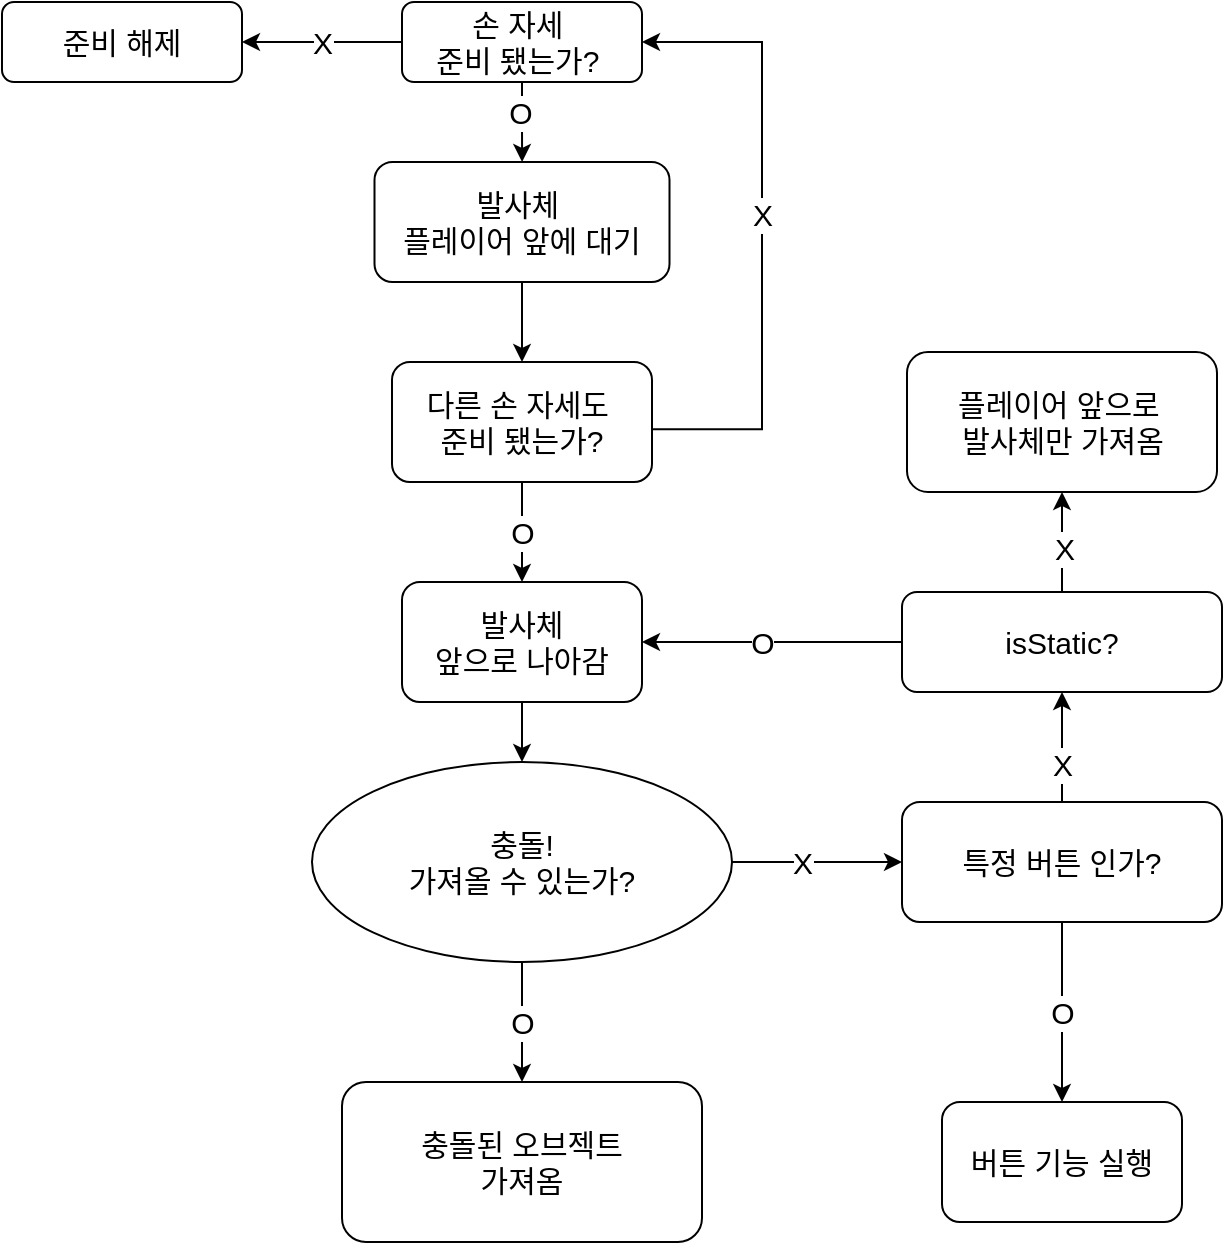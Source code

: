 <mxfile version="26.0.5">
  <diagram id="C5RBs43oDa-KdzZeNtuy" name="Page-1">
    <mxGraphModel dx="1661" dy="912" grid="1" gridSize="10" guides="1" tooltips="1" connect="1" arrows="1" fold="1" page="1" pageScale="1" pageWidth="827" pageHeight="1169" math="0" shadow="0">
      <root>
        <mxCell id="WIyWlLk6GJQsqaUBKTNV-0" />
        <mxCell id="WIyWlLk6GJQsqaUBKTNV-1" parent="WIyWlLk6GJQsqaUBKTNV-0" />
        <mxCell id="0-VIcdxlD-NJ7jsyh1mJ-48" style="edgeStyle=orthogonalEdgeStyle;rounded=0;orthogonalLoop=1;jettySize=auto;html=1;exitX=0.5;exitY=1;exitDx=0;exitDy=0;fontSize=15;" edge="1" parent="WIyWlLk6GJQsqaUBKTNV-1" source="WIyWlLk6GJQsqaUBKTNV-7" target="0-VIcdxlD-NJ7jsyh1mJ-18">
          <mxGeometry relative="1" as="geometry" />
        </mxCell>
        <mxCell id="WIyWlLk6GJQsqaUBKTNV-7" value="발사체&amp;nbsp;&lt;div&gt;플레이어 앞에 대기&lt;/div&gt;" style="rounded=1;whiteSpace=wrap;html=1;fontSize=15;glass=0;strokeWidth=1;shadow=0;" parent="WIyWlLk6GJQsqaUBKTNV-1" vertex="1">
          <mxGeometry x="246.25" y="140" width="147.5" height="60" as="geometry" />
        </mxCell>
        <mxCell id="0-VIcdxlD-NJ7jsyh1mJ-6" style="edgeStyle=orthogonalEdgeStyle;rounded=0;orthogonalLoop=1;jettySize=auto;html=1;exitX=0.5;exitY=1;exitDx=0;exitDy=0;fontSize=15;" edge="1" parent="WIyWlLk6GJQsqaUBKTNV-1" source="0-VIcdxlD-NJ7jsyh1mJ-0" target="WIyWlLk6GJQsqaUBKTNV-7">
          <mxGeometry relative="1" as="geometry">
            <mxPoint x="320" y="150" as="targetPoint" />
          </mxGeometry>
        </mxCell>
        <mxCell id="0-VIcdxlD-NJ7jsyh1mJ-27" value="&lt;span&gt;O&lt;/span&gt;" style="edgeLabel;html=1;align=center;verticalAlign=middle;resizable=0;points=[];fontSize=15;" vertex="1" connectable="0" parent="0-VIcdxlD-NJ7jsyh1mJ-6">
          <mxGeometry x="-0.24" y="-1" relative="1" as="geometry">
            <mxPoint as="offset" />
          </mxGeometry>
        </mxCell>
        <mxCell id="0-VIcdxlD-NJ7jsyh1mJ-30" value="X" style="edgeStyle=orthogonalEdgeStyle;rounded=0;orthogonalLoop=1;jettySize=auto;html=1;exitX=0;exitY=0.5;exitDx=0;exitDy=0;fontSize=15;" edge="1" parent="WIyWlLk6GJQsqaUBKTNV-1" source="0-VIcdxlD-NJ7jsyh1mJ-0" target="0-VIcdxlD-NJ7jsyh1mJ-26">
          <mxGeometry relative="1" as="geometry" />
        </mxCell>
        <mxCell id="0-VIcdxlD-NJ7jsyh1mJ-0" value="손 자세&amp;nbsp;&lt;div&gt;준비&amp;nbsp;&lt;span style=&quot;background-color: transparent; color: light-dark(rgb(0, 0, 0), rgb(255, 255, 255));&quot;&gt;됐는가?&amp;nbsp;&lt;/span&gt;&lt;/div&gt;" style="rounded=1;whiteSpace=wrap;html=1;fontSize=15;glass=0;strokeWidth=1;shadow=0;" vertex="1" parent="WIyWlLk6GJQsqaUBKTNV-1">
          <mxGeometry x="260" y="60" width="120" height="40" as="geometry" />
        </mxCell>
        <mxCell id="0-VIcdxlD-NJ7jsyh1mJ-24" value="O" style="edgeStyle=orthogonalEdgeStyle;rounded=0;orthogonalLoop=1;jettySize=auto;html=1;exitX=0.5;exitY=1;exitDx=0;exitDy=0;fontSize=15;" edge="1" parent="WIyWlLk6GJQsqaUBKTNV-1" source="0-VIcdxlD-NJ7jsyh1mJ-18" target="0-VIcdxlD-NJ7jsyh1mJ-21">
          <mxGeometry relative="1" as="geometry" />
        </mxCell>
        <mxCell id="0-VIcdxlD-NJ7jsyh1mJ-49" value="X" style="edgeStyle=orthogonalEdgeStyle;rounded=0;orthogonalLoop=1;jettySize=auto;html=1;exitX=0.994;exitY=0.56;exitDx=0;exitDy=0;entryX=1;entryY=0.5;entryDx=0;entryDy=0;fontSize=15;exitPerimeter=0;" edge="1" parent="WIyWlLk6GJQsqaUBKTNV-1" source="0-VIcdxlD-NJ7jsyh1mJ-18" target="0-VIcdxlD-NJ7jsyh1mJ-0">
          <mxGeometry x="0.055" relative="1" as="geometry">
            <mxPoint x="427.69" y="180" as="targetPoint" />
            <mxPoint x="418.94" y="280" as="sourcePoint" />
            <Array as="points">
              <mxPoint x="440" y="274" />
              <mxPoint x="440" y="80" />
            </Array>
            <mxPoint as="offset" />
          </mxGeometry>
        </mxCell>
        <mxCell id="0-VIcdxlD-NJ7jsyh1mJ-18" value="다른 손 자세도&amp;nbsp;&lt;div&gt;준비 됐는가?&lt;/div&gt;" style="rounded=1;whiteSpace=wrap;html=1;fontSize=15;glass=0;strokeWidth=1;shadow=0;" vertex="1" parent="WIyWlLk6GJQsqaUBKTNV-1">
          <mxGeometry x="255" y="240" width="130" height="60" as="geometry" />
        </mxCell>
        <mxCell id="0-VIcdxlD-NJ7jsyh1mJ-39" value="" style="edgeStyle=orthogonalEdgeStyle;rounded=0;orthogonalLoop=1;jettySize=auto;html=1;fontSize=15;" edge="1" parent="WIyWlLk6GJQsqaUBKTNV-1" source="0-VIcdxlD-NJ7jsyh1mJ-21" target="0-VIcdxlD-NJ7jsyh1mJ-38">
          <mxGeometry relative="1" as="geometry" />
        </mxCell>
        <mxCell id="0-VIcdxlD-NJ7jsyh1mJ-21" value="&lt;div&gt;발사체&lt;/div&gt;앞으로 나아감" style="rounded=1;whiteSpace=wrap;html=1;fontSize=15;glass=0;strokeWidth=1;shadow=0;" vertex="1" parent="WIyWlLk6GJQsqaUBKTNV-1">
          <mxGeometry x="260" y="350" width="120" height="60" as="geometry" />
        </mxCell>
        <mxCell id="0-VIcdxlD-NJ7jsyh1mJ-26" value="준비 해제" style="rounded=1;whiteSpace=wrap;html=1;fontSize=15;glass=0;strokeWidth=1;shadow=0;" vertex="1" parent="WIyWlLk6GJQsqaUBKTNV-1">
          <mxGeometry x="60" y="60" width="120" height="40" as="geometry" />
        </mxCell>
        <mxCell id="0-VIcdxlD-NJ7jsyh1mJ-42" value="O" style="edgeStyle=orthogonalEdgeStyle;rounded=0;orthogonalLoop=1;jettySize=auto;html=1;exitX=0.5;exitY=1;exitDx=0;exitDy=0;entryX=0.5;entryY=0;entryDx=0;entryDy=0;fontSize=15;" edge="1" parent="WIyWlLk6GJQsqaUBKTNV-1" source="0-VIcdxlD-NJ7jsyh1mJ-38" target="0-VIcdxlD-NJ7jsyh1mJ-43">
          <mxGeometry relative="1" as="geometry">
            <mxPoint x="320" y="590" as="targetPoint" />
          </mxGeometry>
        </mxCell>
        <mxCell id="0-VIcdxlD-NJ7jsyh1mJ-46" value="X" style="edgeStyle=orthogonalEdgeStyle;rounded=0;orthogonalLoop=1;jettySize=auto;html=1;exitX=1;exitY=0.5;exitDx=0;exitDy=0;entryX=0;entryY=0.5;entryDx=0;entryDy=0;fontSize=15;" edge="1" parent="WIyWlLk6GJQsqaUBKTNV-1" source="0-VIcdxlD-NJ7jsyh1mJ-38" target="0-VIcdxlD-NJ7jsyh1mJ-54">
          <mxGeometry x="-0.189" relative="1" as="geometry">
            <mxPoint x="510" y="490" as="targetPoint" />
            <Array as="points">
              <mxPoint x="490" y="490" />
              <mxPoint x="490" y="490" />
            </Array>
            <mxPoint as="offset" />
          </mxGeometry>
        </mxCell>
        <mxCell id="0-VIcdxlD-NJ7jsyh1mJ-38" value="충돌!&lt;div&gt;가져올 수 있는가?&lt;/div&gt;" style="ellipse;whiteSpace=wrap;html=1;fontSize=15;rounded=1;glass=0;strokeWidth=1;shadow=0;" vertex="1" parent="WIyWlLk6GJQsqaUBKTNV-1">
          <mxGeometry x="215" y="440" width="210" height="100" as="geometry" />
        </mxCell>
        <mxCell id="0-VIcdxlD-NJ7jsyh1mJ-43" value="충돌된 오브젝트&lt;div&gt;가져옴&lt;/div&gt;" style="rounded=1;whiteSpace=wrap;html=1;fontSize=15;glass=0;strokeWidth=1;shadow=0;" vertex="1" parent="WIyWlLk6GJQsqaUBKTNV-1">
          <mxGeometry x="230" y="600" width="180" height="80" as="geometry" />
        </mxCell>
        <mxCell id="0-VIcdxlD-NJ7jsyh1mJ-55" style="edgeStyle=orthogonalEdgeStyle;rounded=0;orthogonalLoop=1;jettySize=auto;html=1;exitX=0.5;exitY=0;exitDx=0;exitDy=0;fontSize=15;entryX=0.5;entryY=1;entryDx=0;entryDy=0;" edge="1" parent="WIyWlLk6GJQsqaUBKTNV-1" source="0-VIcdxlD-NJ7jsyh1mJ-54" target="0-VIcdxlD-NJ7jsyh1mJ-60">
          <mxGeometry relative="1" as="geometry">
            <mxPoint x="590" y="380" as="targetPoint" />
          </mxGeometry>
        </mxCell>
        <mxCell id="0-VIcdxlD-NJ7jsyh1mJ-56" value="X" style="edgeLabel;html=1;align=center;verticalAlign=middle;resizable=0;points=[];fontSize=15;" vertex="1" connectable="0" parent="0-VIcdxlD-NJ7jsyh1mJ-55">
          <mxGeometry x="-0.156" y="-1" relative="1" as="geometry">
            <mxPoint x="-1" y="4" as="offset" />
          </mxGeometry>
        </mxCell>
        <mxCell id="0-VIcdxlD-NJ7jsyh1mJ-59" value="O" style="edgeStyle=orthogonalEdgeStyle;rounded=0;orthogonalLoop=1;jettySize=auto;html=1;exitX=0.5;exitY=1;exitDx=0;exitDy=0;entryX=0.5;entryY=0;entryDx=0;entryDy=0;fontSize=15;" edge="1" parent="WIyWlLk6GJQsqaUBKTNV-1" source="0-VIcdxlD-NJ7jsyh1mJ-54" target="0-VIcdxlD-NJ7jsyh1mJ-58">
          <mxGeometry relative="1" as="geometry" />
        </mxCell>
        <mxCell id="0-VIcdxlD-NJ7jsyh1mJ-54" value="특정 버튼 인가?" style="rounded=1;whiteSpace=wrap;html=1;fontSize=15;glass=0;strokeWidth=1;shadow=0;" vertex="1" parent="WIyWlLk6GJQsqaUBKTNV-1">
          <mxGeometry x="510" y="460" width="160" height="60" as="geometry" />
        </mxCell>
        <mxCell id="0-VIcdxlD-NJ7jsyh1mJ-58" value="버튼 기능 실행" style="rounded=1;whiteSpace=wrap;html=1;fontSize=15;glass=0;strokeWidth=1;shadow=0;" vertex="1" parent="WIyWlLk6GJQsqaUBKTNV-1">
          <mxGeometry x="530" y="610" width="120" height="60" as="geometry" />
        </mxCell>
        <mxCell id="0-VIcdxlD-NJ7jsyh1mJ-61" value="" style="edgeStyle=orthogonalEdgeStyle;rounded=0;orthogonalLoop=1;jettySize=auto;html=1;exitX=0;exitY=0.5;exitDx=0;exitDy=0;fontSize=15;" edge="1" parent="WIyWlLk6GJQsqaUBKTNV-1" source="0-VIcdxlD-NJ7jsyh1mJ-60" target="0-VIcdxlD-NJ7jsyh1mJ-21">
          <mxGeometry relative="1" as="geometry" />
        </mxCell>
        <mxCell id="0-VIcdxlD-NJ7jsyh1mJ-62" value="O" style="edgeLabel;html=1;align=center;verticalAlign=middle;resizable=0;points=[];fontSize=15;" vertex="1" connectable="0" parent="0-VIcdxlD-NJ7jsyh1mJ-61">
          <mxGeometry x="0.074" relative="1" as="geometry">
            <mxPoint as="offset" />
          </mxGeometry>
        </mxCell>
        <mxCell id="0-VIcdxlD-NJ7jsyh1mJ-65" value="" style="edgeStyle=orthogonalEdgeStyle;rounded=0;orthogonalLoop=1;jettySize=auto;html=1;fontSize=15;" edge="1" parent="WIyWlLk6GJQsqaUBKTNV-1" source="0-VIcdxlD-NJ7jsyh1mJ-60" target="0-VIcdxlD-NJ7jsyh1mJ-64">
          <mxGeometry relative="1" as="geometry" />
        </mxCell>
        <mxCell id="0-VIcdxlD-NJ7jsyh1mJ-66" value="X" style="edgeLabel;html=1;align=center;verticalAlign=middle;resizable=0;points=[];fontSize=15;" vertex="1" connectable="0" parent="0-VIcdxlD-NJ7jsyh1mJ-65">
          <mxGeometry x="-0.108" y="-1" relative="1" as="geometry">
            <mxPoint as="offset" />
          </mxGeometry>
        </mxCell>
        <mxCell id="0-VIcdxlD-NJ7jsyh1mJ-60" value="isStatic?" style="rounded=1;whiteSpace=wrap;html=1;fontSize=15;glass=0;strokeWidth=1;shadow=0;" vertex="1" parent="WIyWlLk6GJQsqaUBKTNV-1">
          <mxGeometry x="510" y="355" width="160" height="50" as="geometry" />
        </mxCell>
        <mxCell id="0-VIcdxlD-NJ7jsyh1mJ-64" value="플레이어 앞으로&amp;nbsp;&lt;div&gt;발사체만 가져옴&lt;/div&gt;" style="whiteSpace=wrap;html=1;fontSize=15;rounded=1;glass=0;strokeWidth=1;shadow=0;" vertex="1" parent="WIyWlLk6GJQsqaUBKTNV-1">
          <mxGeometry x="512.5" y="235" width="155" height="70" as="geometry" />
        </mxCell>
      </root>
    </mxGraphModel>
  </diagram>
</mxfile>
